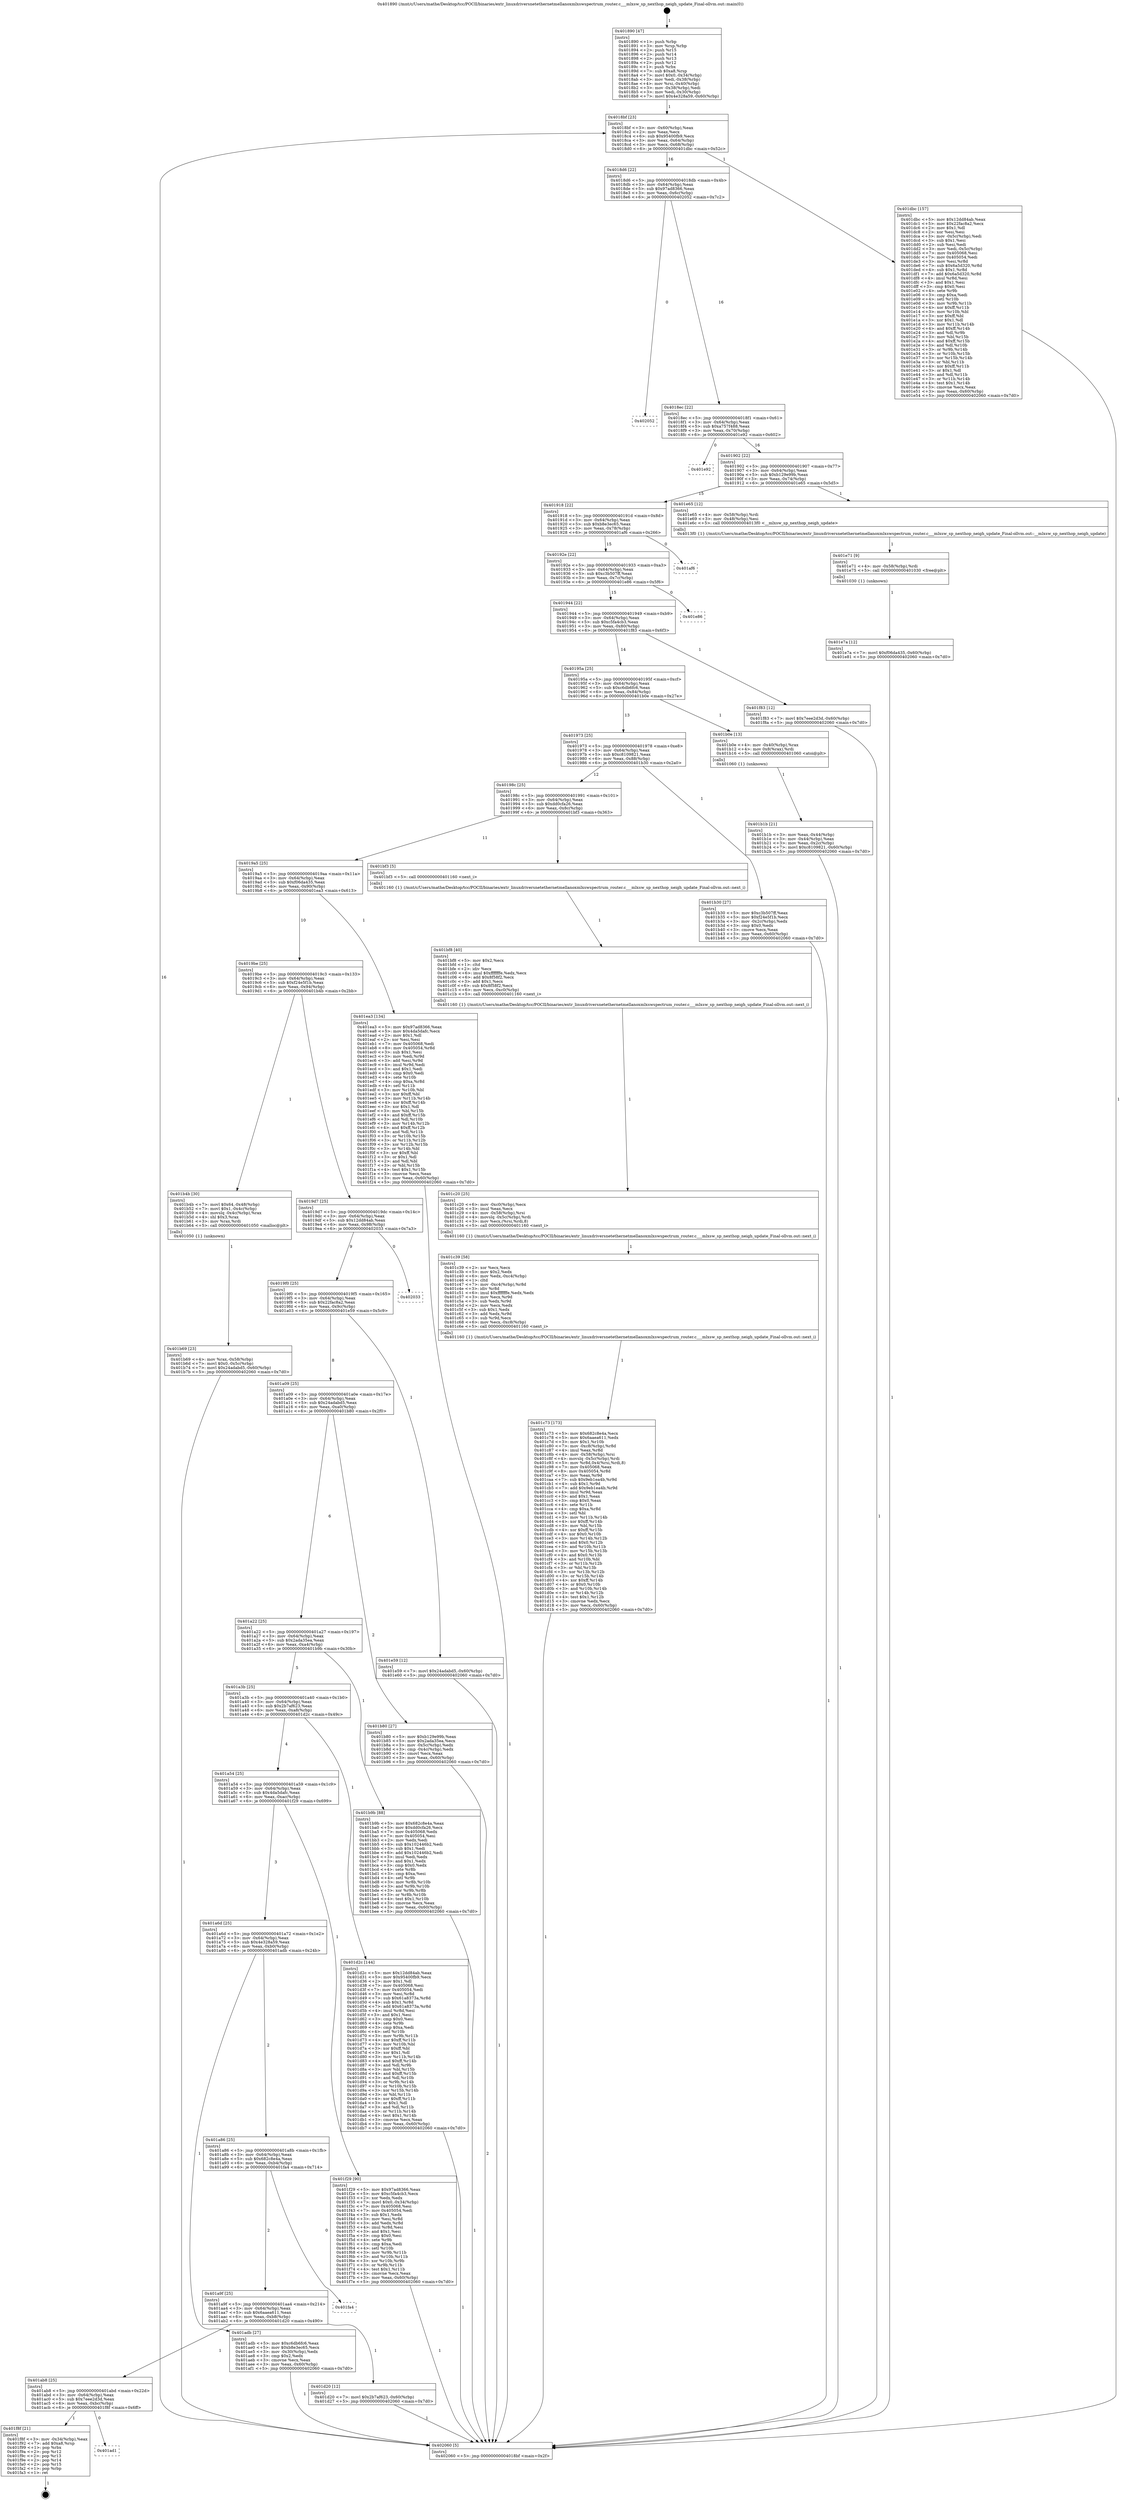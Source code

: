 digraph "0x401890" {
  label = "0x401890 (/mnt/c/Users/mathe/Desktop/tcc/POCII/binaries/extr_linuxdriversnetethernetmellanoxmlxswspectrum_router.c___mlxsw_sp_nexthop_neigh_update_Final-ollvm.out::main(0))"
  labelloc = "t"
  node[shape=record]

  Entry [label="",width=0.3,height=0.3,shape=circle,fillcolor=black,style=filled]
  "0x4018bf" [label="{
     0x4018bf [23]\l
     | [instrs]\l
     &nbsp;&nbsp;0x4018bf \<+3\>: mov -0x60(%rbp),%eax\l
     &nbsp;&nbsp;0x4018c2 \<+2\>: mov %eax,%ecx\l
     &nbsp;&nbsp;0x4018c4 \<+6\>: sub $0x95400fb9,%ecx\l
     &nbsp;&nbsp;0x4018ca \<+3\>: mov %eax,-0x64(%rbp)\l
     &nbsp;&nbsp;0x4018cd \<+3\>: mov %ecx,-0x68(%rbp)\l
     &nbsp;&nbsp;0x4018d0 \<+6\>: je 0000000000401dbc \<main+0x52c\>\l
  }"]
  "0x401dbc" [label="{
     0x401dbc [157]\l
     | [instrs]\l
     &nbsp;&nbsp;0x401dbc \<+5\>: mov $0x12dd84ab,%eax\l
     &nbsp;&nbsp;0x401dc1 \<+5\>: mov $0x22fac8a2,%ecx\l
     &nbsp;&nbsp;0x401dc6 \<+2\>: mov $0x1,%dl\l
     &nbsp;&nbsp;0x401dc8 \<+2\>: xor %esi,%esi\l
     &nbsp;&nbsp;0x401dca \<+3\>: mov -0x5c(%rbp),%edi\l
     &nbsp;&nbsp;0x401dcd \<+3\>: sub $0x1,%esi\l
     &nbsp;&nbsp;0x401dd0 \<+2\>: sub %esi,%edi\l
     &nbsp;&nbsp;0x401dd2 \<+3\>: mov %edi,-0x5c(%rbp)\l
     &nbsp;&nbsp;0x401dd5 \<+7\>: mov 0x405068,%esi\l
     &nbsp;&nbsp;0x401ddc \<+7\>: mov 0x405054,%edi\l
     &nbsp;&nbsp;0x401de3 \<+3\>: mov %esi,%r8d\l
     &nbsp;&nbsp;0x401de6 \<+7\>: sub $0x6a5d320,%r8d\l
     &nbsp;&nbsp;0x401ded \<+4\>: sub $0x1,%r8d\l
     &nbsp;&nbsp;0x401df1 \<+7\>: add $0x6a5d320,%r8d\l
     &nbsp;&nbsp;0x401df8 \<+4\>: imul %r8d,%esi\l
     &nbsp;&nbsp;0x401dfc \<+3\>: and $0x1,%esi\l
     &nbsp;&nbsp;0x401dff \<+3\>: cmp $0x0,%esi\l
     &nbsp;&nbsp;0x401e02 \<+4\>: sete %r9b\l
     &nbsp;&nbsp;0x401e06 \<+3\>: cmp $0xa,%edi\l
     &nbsp;&nbsp;0x401e09 \<+4\>: setl %r10b\l
     &nbsp;&nbsp;0x401e0d \<+3\>: mov %r9b,%r11b\l
     &nbsp;&nbsp;0x401e10 \<+4\>: xor $0xff,%r11b\l
     &nbsp;&nbsp;0x401e14 \<+3\>: mov %r10b,%bl\l
     &nbsp;&nbsp;0x401e17 \<+3\>: xor $0xff,%bl\l
     &nbsp;&nbsp;0x401e1a \<+3\>: xor $0x1,%dl\l
     &nbsp;&nbsp;0x401e1d \<+3\>: mov %r11b,%r14b\l
     &nbsp;&nbsp;0x401e20 \<+4\>: and $0xff,%r14b\l
     &nbsp;&nbsp;0x401e24 \<+3\>: and %dl,%r9b\l
     &nbsp;&nbsp;0x401e27 \<+3\>: mov %bl,%r15b\l
     &nbsp;&nbsp;0x401e2a \<+4\>: and $0xff,%r15b\l
     &nbsp;&nbsp;0x401e2e \<+3\>: and %dl,%r10b\l
     &nbsp;&nbsp;0x401e31 \<+3\>: or %r9b,%r14b\l
     &nbsp;&nbsp;0x401e34 \<+3\>: or %r10b,%r15b\l
     &nbsp;&nbsp;0x401e37 \<+3\>: xor %r15b,%r14b\l
     &nbsp;&nbsp;0x401e3a \<+3\>: or %bl,%r11b\l
     &nbsp;&nbsp;0x401e3d \<+4\>: xor $0xff,%r11b\l
     &nbsp;&nbsp;0x401e41 \<+3\>: or $0x1,%dl\l
     &nbsp;&nbsp;0x401e44 \<+3\>: and %dl,%r11b\l
     &nbsp;&nbsp;0x401e47 \<+3\>: or %r11b,%r14b\l
     &nbsp;&nbsp;0x401e4a \<+4\>: test $0x1,%r14b\l
     &nbsp;&nbsp;0x401e4e \<+3\>: cmovne %ecx,%eax\l
     &nbsp;&nbsp;0x401e51 \<+3\>: mov %eax,-0x60(%rbp)\l
     &nbsp;&nbsp;0x401e54 \<+5\>: jmp 0000000000402060 \<main+0x7d0\>\l
  }"]
  "0x4018d6" [label="{
     0x4018d6 [22]\l
     | [instrs]\l
     &nbsp;&nbsp;0x4018d6 \<+5\>: jmp 00000000004018db \<main+0x4b\>\l
     &nbsp;&nbsp;0x4018db \<+3\>: mov -0x64(%rbp),%eax\l
     &nbsp;&nbsp;0x4018de \<+5\>: sub $0x97ad8366,%eax\l
     &nbsp;&nbsp;0x4018e3 \<+3\>: mov %eax,-0x6c(%rbp)\l
     &nbsp;&nbsp;0x4018e6 \<+6\>: je 0000000000402052 \<main+0x7c2\>\l
  }"]
  Exit [label="",width=0.3,height=0.3,shape=circle,fillcolor=black,style=filled,peripheries=2]
  "0x402052" [label="{
     0x402052\l
  }", style=dashed]
  "0x4018ec" [label="{
     0x4018ec [22]\l
     | [instrs]\l
     &nbsp;&nbsp;0x4018ec \<+5\>: jmp 00000000004018f1 \<main+0x61\>\l
     &nbsp;&nbsp;0x4018f1 \<+3\>: mov -0x64(%rbp),%eax\l
     &nbsp;&nbsp;0x4018f4 \<+5\>: sub $0xa757f488,%eax\l
     &nbsp;&nbsp;0x4018f9 \<+3\>: mov %eax,-0x70(%rbp)\l
     &nbsp;&nbsp;0x4018fc \<+6\>: je 0000000000401e92 \<main+0x602\>\l
  }"]
  "0x401ad1" [label="{
     0x401ad1\l
  }", style=dashed]
  "0x401e92" [label="{
     0x401e92\l
  }", style=dashed]
  "0x401902" [label="{
     0x401902 [22]\l
     | [instrs]\l
     &nbsp;&nbsp;0x401902 \<+5\>: jmp 0000000000401907 \<main+0x77\>\l
     &nbsp;&nbsp;0x401907 \<+3\>: mov -0x64(%rbp),%eax\l
     &nbsp;&nbsp;0x40190a \<+5\>: sub $0xb129e99b,%eax\l
     &nbsp;&nbsp;0x40190f \<+3\>: mov %eax,-0x74(%rbp)\l
     &nbsp;&nbsp;0x401912 \<+6\>: je 0000000000401e65 \<main+0x5d5\>\l
  }"]
  "0x401f8f" [label="{
     0x401f8f [21]\l
     | [instrs]\l
     &nbsp;&nbsp;0x401f8f \<+3\>: mov -0x34(%rbp),%eax\l
     &nbsp;&nbsp;0x401f92 \<+7\>: add $0xa8,%rsp\l
     &nbsp;&nbsp;0x401f99 \<+1\>: pop %rbx\l
     &nbsp;&nbsp;0x401f9a \<+2\>: pop %r12\l
     &nbsp;&nbsp;0x401f9c \<+2\>: pop %r13\l
     &nbsp;&nbsp;0x401f9e \<+2\>: pop %r14\l
     &nbsp;&nbsp;0x401fa0 \<+2\>: pop %r15\l
     &nbsp;&nbsp;0x401fa2 \<+1\>: pop %rbp\l
     &nbsp;&nbsp;0x401fa3 \<+1\>: ret\l
  }"]
  "0x401e65" [label="{
     0x401e65 [12]\l
     | [instrs]\l
     &nbsp;&nbsp;0x401e65 \<+4\>: mov -0x58(%rbp),%rdi\l
     &nbsp;&nbsp;0x401e69 \<+3\>: mov -0x48(%rbp),%esi\l
     &nbsp;&nbsp;0x401e6c \<+5\>: call 00000000004013f0 \<__mlxsw_sp_nexthop_neigh_update\>\l
     | [calls]\l
     &nbsp;&nbsp;0x4013f0 \{1\} (/mnt/c/Users/mathe/Desktop/tcc/POCII/binaries/extr_linuxdriversnetethernetmellanoxmlxswspectrum_router.c___mlxsw_sp_nexthop_neigh_update_Final-ollvm.out::__mlxsw_sp_nexthop_neigh_update)\l
  }"]
  "0x401918" [label="{
     0x401918 [22]\l
     | [instrs]\l
     &nbsp;&nbsp;0x401918 \<+5\>: jmp 000000000040191d \<main+0x8d\>\l
     &nbsp;&nbsp;0x40191d \<+3\>: mov -0x64(%rbp),%eax\l
     &nbsp;&nbsp;0x401920 \<+5\>: sub $0xb8e3ec65,%eax\l
     &nbsp;&nbsp;0x401925 \<+3\>: mov %eax,-0x78(%rbp)\l
     &nbsp;&nbsp;0x401928 \<+6\>: je 0000000000401af6 \<main+0x266\>\l
  }"]
  "0x401e7a" [label="{
     0x401e7a [12]\l
     | [instrs]\l
     &nbsp;&nbsp;0x401e7a \<+7\>: movl $0xf06da435,-0x60(%rbp)\l
     &nbsp;&nbsp;0x401e81 \<+5\>: jmp 0000000000402060 \<main+0x7d0\>\l
  }"]
  "0x401af6" [label="{
     0x401af6\l
  }", style=dashed]
  "0x40192e" [label="{
     0x40192e [22]\l
     | [instrs]\l
     &nbsp;&nbsp;0x40192e \<+5\>: jmp 0000000000401933 \<main+0xa3\>\l
     &nbsp;&nbsp;0x401933 \<+3\>: mov -0x64(%rbp),%eax\l
     &nbsp;&nbsp;0x401936 \<+5\>: sub $0xc3b507ff,%eax\l
     &nbsp;&nbsp;0x40193b \<+3\>: mov %eax,-0x7c(%rbp)\l
     &nbsp;&nbsp;0x40193e \<+6\>: je 0000000000401e86 \<main+0x5f6\>\l
  }"]
  "0x401e71" [label="{
     0x401e71 [9]\l
     | [instrs]\l
     &nbsp;&nbsp;0x401e71 \<+4\>: mov -0x58(%rbp),%rdi\l
     &nbsp;&nbsp;0x401e75 \<+5\>: call 0000000000401030 \<free@plt\>\l
     | [calls]\l
     &nbsp;&nbsp;0x401030 \{1\} (unknown)\l
  }"]
  "0x401e86" [label="{
     0x401e86\l
  }", style=dashed]
  "0x401944" [label="{
     0x401944 [22]\l
     | [instrs]\l
     &nbsp;&nbsp;0x401944 \<+5\>: jmp 0000000000401949 \<main+0xb9\>\l
     &nbsp;&nbsp;0x401949 \<+3\>: mov -0x64(%rbp),%eax\l
     &nbsp;&nbsp;0x40194c \<+5\>: sub $0xc5fa4cb3,%eax\l
     &nbsp;&nbsp;0x401951 \<+3\>: mov %eax,-0x80(%rbp)\l
     &nbsp;&nbsp;0x401954 \<+6\>: je 0000000000401f83 \<main+0x6f3\>\l
  }"]
  "0x401ab8" [label="{
     0x401ab8 [25]\l
     | [instrs]\l
     &nbsp;&nbsp;0x401ab8 \<+5\>: jmp 0000000000401abd \<main+0x22d\>\l
     &nbsp;&nbsp;0x401abd \<+3\>: mov -0x64(%rbp),%eax\l
     &nbsp;&nbsp;0x401ac0 \<+5\>: sub $0x7eee2d3d,%eax\l
     &nbsp;&nbsp;0x401ac5 \<+6\>: mov %eax,-0xbc(%rbp)\l
     &nbsp;&nbsp;0x401acb \<+6\>: je 0000000000401f8f \<main+0x6ff\>\l
  }"]
  "0x401f83" [label="{
     0x401f83 [12]\l
     | [instrs]\l
     &nbsp;&nbsp;0x401f83 \<+7\>: movl $0x7eee2d3d,-0x60(%rbp)\l
     &nbsp;&nbsp;0x401f8a \<+5\>: jmp 0000000000402060 \<main+0x7d0\>\l
  }"]
  "0x40195a" [label="{
     0x40195a [25]\l
     | [instrs]\l
     &nbsp;&nbsp;0x40195a \<+5\>: jmp 000000000040195f \<main+0xcf\>\l
     &nbsp;&nbsp;0x40195f \<+3\>: mov -0x64(%rbp),%eax\l
     &nbsp;&nbsp;0x401962 \<+5\>: sub $0xc6db6fc6,%eax\l
     &nbsp;&nbsp;0x401967 \<+6\>: mov %eax,-0x84(%rbp)\l
     &nbsp;&nbsp;0x40196d \<+6\>: je 0000000000401b0e \<main+0x27e\>\l
  }"]
  "0x401d20" [label="{
     0x401d20 [12]\l
     | [instrs]\l
     &nbsp;&nbsp;0x401d20 \<+7\>: movl $0x2b7af623,-0x60(%rbp)\l
     &nbsp;&nbsp;0x401d27 \<+5\>: jmp 0000000000402060 \<main+0x7d0\>\l
  }"]
  "0x401b0e" [label="{
     0x401b0e [13]\l
     | [instrs]\l
     &nbsp;&nbsp;0x401b0e \<+4\>: mov -0x40(%rbp),%rax\l
     &nbsp;&nbsp;0x401b12 \<+4\>: mov 0x8(%rax),%rdi\l
     &nbsp;&nbsp;0x401b16 \<+5\>: call 0000000000401060 \<atoi@plt\>\l
     | [calls]\l
     &nbsp;&nbsp;0x401060 \{1\} (unknown)\l
  }"]
  "0x401973" [label="{
     0x401973 [25]\l
     | [instrs]\l
     &nbsp;&nbsp;0x401973 \<+5\>: jmp 0000000000401978 \<main+0xe8\>\l
     &nbsp;&nbsp;0x401978 \<+3\>: mov -0x64(%rbp),%eax\l
     &nbsp;&nbsp;0x40197b \<+5\>: sub $0xc8109821,%eax\l
     &nbsp;&nbsp;0x401980 \<+6\>: mov %eax,-0x88(%rbp)\l
     &nbsp;&nbsp;0x401986 \<+6\>: je 0000000000401b30 \<main+0x2a0\>\l
  }"]
  "0x401a9f" [label="{
     0x401a9f [25]\l
     | [instrs]\l
     &nbsp;&nbsp;0x401a9f \<+5\>: jmp 0000000000401aa4 \<main+0x214\>\l
     &nbsp;&nbsp;0x401aa4 \<+3\>: mov -0x64(%rbp),%eax\l
     &nbsp;&nbsp;0x401aa7 \<+5\>: sub $0x6aaea611,%eax\l
     &nbsp;&nbsp;0x401aac \<+6\>: mov %eax,-0xb8(%rbp)\l
     &nbsp;&nbsp;0x401ab2 \<+6\>: je 0000000000401d20 \<main+0x490\>\l
  }"]
  "0x401b30" [label="{
     0x401b30 [27]\l
     | [instrs]\l
     &nbsp;&nbsp;0x401b30 \<+5\>: mov $0xc3b507ff,%eax\l
     &nbsp;&nbsp;0x401b35 \<+5\>: mov $0xf24e5f1b,%ecx\l
     &nbsp;&nbsp;0x401b3a \<+3\>: mov -0x2c(%rbp),%edx\l
     &nbsp;&nbsp;0x401b3d \<+3\>: cmp $0x0,%edx\l
     &nbsp;&nbsp;0x401b40 \<+3\>: cmove %ecx,%eax\l
     &nbsp;&nbsp;0x401b43 \<+3\>: mov %eax,-0x60(%rbp)\l
     &nbsp;&nbsp;0x401b46 \<+5\>: jmp 0000000000402060 \<main+0x7d0\>\l
  }"]
  "0x40198c" [label="{
     0x40198c [25]\l
     | [instrs]\l
     &nbsp;&nbsp;0x40198c \<+5\>: jmp 0000000000401991 \<main+0x101\>\l
     &nbsp;&nbsp;0x401991 \<+3\>: mov -0x64(%rbp),%eax\l
     &nbsp;&nbsp;0x401994 \<+5\>: sub $0xdd0cfa26,%eax\l
     &nbsp;&nbsp;0x401999 \<+6\>: mov %eax,-0x8c(%rbp)\l
     &nbsp;&nbsp;0x40199f \<+6\>: je 0000000000401bf3 \<main+0x363\>\l
  }"]
  "0x401fa4" [label="{
     0x401fa4\l
  }", style=dashed]
  "0x401bf3" [label="{
     0x401bf3 [5]\l
     | [instrs]\l
     &nbsp;&nbsp;0x401bf3 \<+5\>: call 0000000000401160 \<next_i\>\l
     | [calls]\l
     &nbsp;&nbsp;0x401160 \{1\} (/mnt/c/Users/mathe/Desktop/tcc/POCII/binaries/extr_linuxdriversnetethernetmellanoxmlxswspectrum_router.c___mlxsw_sp_nexthop_neigh_update_Final-ollvm.out::next_i)\l
  }"]
  "0x4019a5" [label="{
     0x4019a5 [25]\l
     | [instrs]\l
     &nbsp;&nbsp;0x4019a5 \<+5\>: jmp 00000000004019aa \<main+0x11a\>\l
     &nbsp;&nbsp;0x4019aa \<+3\>: mov -0x64(%rbp),%eax\l
     &nbsp;&nbsp;0x4019ad \<+5\>: sub $0xf06da435,%eax\l
     &nbsp;&nbsp;0x4019b2 \<+6\>: mov %eax,-0x90(%rbp)\l
     &nbsp;&nbsp;0x4019b8 \<+6\>: je 0000000000401ea3 \<main+0x613\>\l
  }"]
  "0x401c73" [label="{
     0x401c73 [173]\l
     | [instrs]\l
     &nbsp;&nbsp;0x401c73 \<+5\>: mov $0x682c8e4a,%ecx\l
     &nbsp;&nbsp;0x401c78 \<+5\>: mov $0x6aaea611,%edx\l
     &nbsp;&nbsp;0x401c7d \<+3\>: mov $0x1,%r10b\l
     &nbsp;&nbsp;0x401c80 \<+7\>: mov -0xc8(%rbp),%r8d\l
     &nbsp;&nbsp;0x401c87 \<+4\>: imul %eax,%r8d\l
     &nbsp;&nbsp;0x401c8b \<+4\>: mov -0x58(%rbp),%rsi\l
     &nbsp;&nbsp;0x401c8f \<+4\>: movslq -0x5c(%rbp),%rdi\l
     &nbsp;&nbsp;0x401c93 \<+5\>: mov %r8d,0x4(%rsi,%rdi,8)\l
     &nbsp;&nbsp;0x401c98 \<+7\>: mov 0x405068,%eax\l
     &nbsp;&nbsp;0x401c9f \<+8\>: mov 0x405054,%r8d\l
     &nbsp;&nbsp;0x401ca7 \<+3\>: mov %eax,%r9d\l
     &nbsp;&nbsp;0x401caa \<+7\>: sub $0x9eb1ea4b,%r9d\l
     &nbsp;&nbsp;0x401cb1 \<+4\>: sub $0x1,%r9d\l
     &nbsp;&nbsp;0x401cb5 \<+7\>: add $0x9eb1ea4b,%r9d\l
     &nbsp;&nbsp;0x401cbc \<+4\>: imul %r9d,%eax\l
     &nbsp;&nbsp;0x401cc0 \<+3\>: and $0x1,%eax\l
     &nbsp;&nbsp;0x401cc3 \<+3\>: cmp $0x0,%eax\l
     &nbsp;&nbsp;0x401cc6 \<+4\>: sete %r11b\l
     &nbsp;&nbsp;0x401cca \<+4\>: cmp $0xa,%r8d\l
     &nbsp;&nbsp;0x401cce \<+3\>: setl %bl\l
     &nbsp;&nbsp;0x401cd1 \<+3\>: mov %r11b,%r14b\l
     &nbsp;&nbsp;0x401cd4 \<+4\>: xor $0xff,%r14b\l
     &nbsp;&nbsp;0x401cd8 \<+3\>: mov %bl,%r15b\l
     &nbsp;&nbsp;0x401cdb \<+4\>: xor $0xff,%r15b\l
     &nbsp;&nbsp;0x401cdf \<+4\>: xor $0x0,%r10b\l
     &nbsp;&nbsp;0x401ce3 \<+3\>: mov %r14b,%r12b\l
     &nbsp;&nbsp;0x401ce6 \<+4\>: and $0x0,%r12b\l
     &nbsp;&nbsp;0x401cea \<+3\>: and %r10b,%r11b\l
     &nbsp;&nbsp;0x401ced \<+3\>: mov %r15b,%r13b\l
     &nbsp;&nbsp;0x401cf0 \<+4\>: and $0x0,%r13b\l
     &nbsp;&nbsp;0x401cf4 \<+3\>: and %r10b,%bl\l
     &nbsp;&nbsp;0x401cf7 \<+3\>: or %r11b,%r12b\l
     &nbsp;&nbsp;0x401cfa \<+3\>: or %bl,%r13b\l
     &nbsp;&nbsp;0x401cfd \<+3\>: xor %r13b,%r12b\l
     &nbsp;&nbsp;0x401d00 \<+3\>: or %r15b,%r14b\l
     &nbsp;&nbsp;0x401d03 \<+4\>: xor $0xff,%r14b\l
     &nbsp;&nbsp;0x401d07 \<+4\>: or $0x0,%r10b\l
     &nbsp;&nbsp;0x401d0b \<+3\>: and %r10b,%r14b\l
     &nbsp;&nbsp;0x401d0e \<+3\>: or %r14b,%r12b\l
     &nbsp;&nbsp;0x401d11 \<+4\>: test $0x1,%r12b\l
     &nbsp;&nbsp;0x401d15 \<+3\>: cmovne %edx,%ecx\l
     &nbsp;&nbsp;0x401d18 \<+3\>: mov %ecx,-0x60(%rbp)\l
     &nbsp;&nbsp;0x401d1b \<+5\>: jmp 0000000000402060 \<main+0x7d0\>\l
  }"]
  "0x401ea3" [label="{
     0x401ea3 [134]\l
     | [instrs]\l
     &nbsp;&nbsp;0x401ea3 \<+5\>: mov $0x97ad8366,%eax\l
     &nbsp;&nbsp;0x401ea8 \<+5\>: mov $0x4da5dafc,%ecx\l
     &nbsp;&nbsp;0x401ead \<+2\>: mov $0x1,%dl\l
     &nbsp;&nbsp;0x401eaf \<+2\>: xor %esi,%esi\l
     &nbsp;&nbsp;0x401eb1 \<+7\>: mov 0x405068,%edi\l
     &nbsp;&nbsp;0x401eb8 \<+8\>: mov 0x405054,%r8d\l
     &nbsp;&nbsp;0x401ec0 \<+3\>: sub $0x1,%esi\l
     &nbsp;&nbsp;0x401ec3 \<+3\>: mov %edi,%r9d\l
     &nbsp;&nbsp;0x401ec6 \<+3\>: add %esi,%r9d\l
     &nbsp;&nbsp;0x401ec9 \<+4\>: imul %r9d,%edi\l
     &nbsp;&nbsp;0x401ecd \<+3\>: and $0x1,%edi\l
     &nbsp;&nbsp;0x401ed0 \<+3\>: cmp $0x0,%edi\l
     &nbsp;&nbsp;0x401ed3 \<+4\>: sete %r10b\l
     &nbsp;&nbsp;0x401ed7 \<+4\>: cmp $0xa,%r8d\l
     &nbsp;&nbsp;0x401edb \<+4\>: setl %r11b\l
     &nbsp;&nbsp;0x401edf \<+3\>: mov %r10b,%bl\l
     &nbsp;&nbsp;0x401ee2 \<+3\>: xor $0xff,%bl\l
     &nbsp;&nbsp;0x401ee5 \<+3\>: mov %r11b,%r14b\l
     &nbsp;&nbsp;0x401ee8 \<+4\>: xor $0xff,%r14b\l
     &nbsp;&nbsp;0x401eec \<+3\>: xor $0x1,%dl\l
     &nbsp;&nbsp;0x401eef \<+3\>: mov %bl,%r15b\l
     &nbsp;&nbsp;0x401ef2 \<+4\>: and $0xff,%r15b\l
     &nbsp;&nbsp;0x401ef6 \<+3\>: and %dl,%r10b\l
     &nbsp;&nbsp;0x401ef9 \<+3\>: mov %r14b,%r12b\l
     &nbsp;&nbsp;0x401efc \<+4\>: and $0xff,%r12b\l
     &nbsp;&nbsp;0x401f00 \<+3\>: and %dl,%r11b\l
     &nbsp;&nbsp;0x401f03 \<+3\>: or %r10b,%r15b\l
     &nbsp;&nbsp;0x401f06 \<+3\>: or %r11b,%r12b\l
     &nbsp;&nbsp;0x401f09 \<+3\>: xor %r12b,%r15b\l
     &nbsp;&nbsp;0x401f0c \<+3\>: or %r14b,%bl\l
     &nbsp;&nbsp;0x401f0f \<+3\>: xor $0xff,%bl\l
     &nbsp;&nbsp;0x401f12 \<+3\>: or $0x1,%dl\l
     &nbsp;&nbsp;0x401f15 \<+2\>: and %dl,%bl\l
     &nbsp;&nbsp;0x401f17 \<+3\>: or %bl,%r15b\l
     &nbsp;&nbsp;0x401f1a \<+4\>: test $0x1,%r15b\l
     &nbsp;&nbsp;0x401f1e \<+3\>: cmovne %ecx,%eax\l
     &nbsp;&nbsp;0x401f21 \<+3\>: mov %eax,-0x60(%rbp)\l
     &nbsp;&nbsp;0x401f24 \<+5\>: jmp 0000000000402060 \<main+0x7d0\>\l
  }"]
  "0x4019be" [label="{
     0x4019be [25]\l
     | [instrs]\l
     &nbsp;&nbsp;0x4019be \<+5\>: jmp 00000000004019c3 \<main+0x133\>\l
     &nbsp;&nbsp;0x4019c3 \<+3\>: mov -0x64(%rbp),%eax\l
     &nbsp;&nbsp;0x4019c6 \<+5\>: sub $0xf24e5f1b,%eax\l
     &nbsp;&nbsp;0x4019cb \<+6\>: mov %eax,-0x94(%rbp)\l
     &nbsp;&nbsp;0x4019d1 \<+6\>: je 0000000000401b4b \<main+0x2bb\>\l
  }"]
  "0x401c39" [label="{
     0x401c39 [58]\l
     | [instrs]\l
     &nbsp;&nbsp;0x401c39 \<+2\>: xor %ecx,%ecx\l
     &nbsp;&nbsp;0x401c3b \<+5\>: mov $0x2,%edx\l
     &nbsp;&nbsp;0x401c40 \<+6\>: mov %edx,-0xc4(%rbp)\l
     &nbsp;&nbsp;0x401c46 \<+1\>: cltd\l
     &nbsp;&nbsp;0x401c47 \<+7\>: mov -0xc4(%rbp),%r8d\l
     &nbsp;&nbsp;0x401c4e \<+3\>: idiv %r8d\l
     &nbsp;&nbsp;0x401c51 \<+6\>: imul $0xfffffffe,%edx,%edx\l
     &nbsp;&nbsp;0x401c57 \<+3\>: mov %ecx,%r9d\l
     &nbsp;&nbsp;0x401c5a \<+3\>: sub %edx,%r9d\l
     &nbsp;&nbsp;0x401c5d \<+2\>: mov %ecx,%edx\l
     &nbsp;&nbsp;0x401c5f \<+3\>: sub $0x1,%edx\l
     &nbsp;&nbsp;0x401c62 \<+3\>: add %edx,%r9d\l
     &nbsp;&nbsp;0x401c65 \<+3\>: sub %r9d,%ecx\l
     &nbsp;&nbsp;0x401c68 \<+6\>: mov %ecx,-0xc8(%rbp)\l
     &nbsp;&nbsp;0x401c6e \<+5\>: call 0000000000401160 \<next_i\>\l
     | [calls]\l
     &nbsp;&nbsp;0x401160 \{1\} (/mnt/c/Users/mathe/Desktop/tcc/POCII/binaries/extr_linuxdriversnetethernetmellanoxmlxswspectrum_router.c___mlxsw_sp_nexthop_neigh_update_Final-ollvm.out::next_i)\l
  }"]
  "0x401b4b" [label="{
     0x401b4b [30]\l
     | [instrs]\l
     &nbsp;&nbsp;0x401b4b \<+7\>: movl $0x64,-0x48(%rbp)\l
     &nbsp;&nbsp;0x401b52 \<+7\>: movl $0x1,-0x4c(%rbp)\l
     &nbsp;&nbsp;0x401b59 \<+4\>: movslq -0x4c(%rbp),%rax\l
     &nbsp;&nbsp;0x401b5d \<+4\>: shl $0x3,%rax\l
     &nbsp;&nbsp;0x401b61 \<+3\>: mov %rax,%rdi\l
     &nbsp;&nbsp;0x401b64 \<+5\>: call 0000000000401050 \<malloc@plt\>\l
     | [calls]\l
     &nbsp;&nbsp;0x401050 \{1\} (unknown)\l
  }"]
  "0x4019d7" [label="{
     0x4019d7 [25]\l
     | [instrs]\l
     &nbsp;&nbsp;0x4019d7 \<+5\>: jmp 00000000004019dc \<main+0x14c\>\l
     &nbsp;&nbsp;0x4019dc \<+3\>: mov -0x64(%rbp),%eax\l
     &nbsp;&nbsp;0x4019df \<+5\>: sub $0x12dd84ab,%eax\l
     &nbsp;&nbsp;0x4019e4 \<+6\>: mov %eax,-0x98(%rbp)\l
     &nbsp;&nbsp;0x4019ea \<+6\>: je 0000000000402033 \<main+0x7a3\>\l
  }"]
  "0x401c20" [label="{
     0x401c20 [25]\l
     | [instrs]\l
     &nbsp;&nbsp;0x401c20 \<+6\>: mov -0xc0(%rbp),%ecx\l
     &nbsp;&nbsp;0x401c26 \<+3\>: imul %eax,%ecx\l
     &nbsp;&nbsp;0x401c29 \<+4\>: mov -0x58(%rbp),%rsi\l
     &nbsp;&nbsp;0x401c2d \<+4\>: movslq -0x5c(%rbp),%rdi\l
     &nbsp;&nbsp;0x401c31 \<+3\>: mov %ecx,(%rsi,%rdi,8)\l
     &nbsp;&nbsp;0x401c34 \<+5\>: call 0000000000401160 \<next_i\>\l
     | [calls]\l
     &nbsp;&nbsp;0x401160 \{1\} (/mnt/c/Users/mathe/Desktop/tcc/POCII/binaries/extr_linuxdriversnetethernetmellanoxmlxswspectrum_router.c___mlxsw_sp_nexthop_neigh_update_Final-ollvm.out::next_i)\l
  }"]
  "0x402033" [label="{
     0x402033\l
  }", style=dashed]
  "0x4019f0" [label="{
     0x4019f0 [25]\l
     | [instrs]\l
     &nbsp;&nbsp;0x4019f0 \<+5\>: jmp 00000000004019f5 \<main+0x165\>\l
     &nbsp;&nbsp;0x4019f5 \<+3\>: mov -0x64(%rbp),%eax\l
     &nbsp;&nbsp;0x4019f8 \<+5\>: sub $0x22fac8a2,%eax\l
     &nbsp;&nbsp;0x4019fd \<+6\>: mov %eax,-0x9c(%rbp)\l
     &nbsp;&nbsp;0x401a03 \<+6\>: je 0000000000401e59 \<main+0x5c9\>\l
  }"]
  "0x401bf8" [label="{
     0x401bf8 [40]\l
     | [instrs]\l
     &nbsp;&nbsp;0x401bf8 \<+5\>: mov $0x2,%ecx\l
     &nbsp;&nbsp;0x401bfd \<+1\>: cltd\l
     &nbsp;&nbsp;0x401bfe \<+2\>: idiv %ecx\l
     &nbsp;&nbsp;0x401c00 \<+6\>: imul $0xfffffffe,%edx,%ecx\l
     &nbsp;&nbsp;0x401c06 \<+6\>: add $0x8f58f2,%ecx\l
     &nbsp;&nbsp;0x401c0c \<+3\>: add $0x1,%ecx\l
     &nbsp;&nbsp;0x401c0f \<+6\>: sub $0x8f58f2,%ecx\l
     &nbsp;&nbsp;0x401c15 \<+6\>: mov %ecx,-0xc0(%rbp)\l
     &nbsp;&nbsp;0x401c1b \<+5\>: call 0000000000401160 \<next_i\>\l
     | [calls]\l
     &nbsp;&nbsp;0x401160 \{1\} (/mnt/c/Users/mathe/Desktop/tcc/POCII/binaries/extr_linuxdriversnetethernetmellanoxmlxswspectrum_router.c___mlxsw_sp_nexthop_neigh_update_Final-ollvm.out::next_i)\l
  }"]
  "0x401e59" [label="{
     0x401e59 [12]\l
     | [instrs]\l
     &nbsp;&nbsp;0x401e59 \<+7\>: movl $0x24adabd5,-0x60(%rbp)\l
     &nbsp;&nbsp;0x401e60 \<+5\>: jmp 0000000000402060 \<main+0x7d0\>\l
  }"]
  "0x401a09" [label="{
     0x401a09 [25]\l
     | [instrs]\l
     &nbsp;&nbsp;0x401a09 \<+5\>: jmp 0000000000401a0e \<main+0x17e\>\l
     &nbsp;&nbsp;0x401a0e \<+3\>: mov -0x64(%rbp),%eax\l
     &nbsp;&nbsp;0x401a11 \<+5\>: sub $0x24adabd5,%eax\l
     &nbsp;&nbsp;0x401a16 \<+6\>: mov %eax,-0xa0(%rbp)\l
     &nbsp;&nbsp;0x401a1c \<+6\>: je 0000000000401b80 \<main+0x2f0\>\l
  }"]
  "0x401b69" [label="{
     0x401b69 [23]\l
     | [instrs]\l
     &nbsp;&nbsp;0x401b69 \<+4\>: mov %rax,-0x58(%rbp)\l
     &nbsp;&nbsp;0x401b6d \<+7\>: movl $0x0,-0x5c(%rbp)\l
     &nbsp;&nbsp;0x401b74 \<+7\>: movl $0x24adabd5,-0x60(%rbp)\l
     &nbsp;&nbsp;0x401b7b \<+5\>: jmp 0000000000402060 \<main+0x7d0\>\l
  }"]
  "0x401b80" [label="{
     0x401b80 [27]\l
     | [instrs]\l
     &nbsp;&nbsp;0x401b80 \<+5\>: mov $0xb129e99b,%eax\l
     &nbsp;&nbsp;0x401b85 \<+5\>: mov $0x2ada35ea,%ecx\l
     &nbsp;&nbsp;0x401b8a \<+3\>: mov -0x5c(%rbp),%edx\l
     &nbsp;&nbsp;0x401b8d \<+3\>: cmp -0x4c(%rbp),%edx\l
     &nbsp;&nbsp;0x401b90 \<+3\>: cmovl %ecx,%eax\l
     &nbsp;&nbsp;0x401b93 \<+3\>: mov %eax,-0x60(%rbp)\l
     &nbsp;&nbsp;0x401b96 \<+5\>: jmp 0000000000402060 \<main+0x7d0\>\l
  }"]
  "0x401a22" [label="{
     0x401a22 [25]\l
     | [instrs]\l
     &nbsp;&nbsp;0x401a22 \<+5\>: jmp 0000000000401a27 \<main+0x197\>\l
     &nbsp;&nbsp;0x401a27 \<+3\>: mov -0x64(%rbp),%eax\l
     &nbsp;&nbsp;0x401a2a \<+5\>: sub $0x2ada35ea,%eax\l
     &nbsp;&nbsp;0x401a2f \<+6\>: mov %eax,-0xa4(%rbp)\l
     &nbsp;&nbsp;0x401a35 \<+6\>: je 0000000000401b9b \<main+0x30b\>\l
  }"]
  "0x401b1b" [label="{
     0x401b1b [21]\l
     | [instrs]\l
     &nbsp;&nbsp;0x401b1b \<+3\>: mov %eax,-0x44(%rbp)\l
     &nbsp;&nbsp;0x401b1e \<+3\>: mov -0x44(%rbp),%eax\l
     &nbsp;&nbsp;0x401b21 \<+3\>: mov %eax,-0x2c(%rbp)\l
     &nbsp;&nbsp;0x401b24 \<+7\>: movl $0xc8109821,-0x60(%rbp)\l
     &nbsp;&nbsp;0x401b2b \<+5\>: jmp 0000000000402060 \<main+0x7d0\>\l
  }"]
  "0x401b9b" [label="{
     0x401b9b [88]\l
     | [instrs]\l
     &nbsp;&nbsp;0x401b9b \<+5\>: mov $0x682c8e4a,%eax\l
     &nbsp;&nbsp;0x401ba0 \<+5\>: mov $0xdd0cfa26,%ecx\l
     &nbsp;&nbsp;0x401ba5 \<+7\>: mov 0x405068,%edx\l
     &nbsp;&nbsp;0x401bac \<+7\>: mov 0x405054,%esi\l
     &nbsp;&nbsp;0x401bb3 \<+2\>: mov %edx,%edi\l
     &nbsp;&nbsp;0x401bb5 \<+6\>: sub $0x102446b2,%edi\l
     &nbsp;&nbsp;0x401bbb \<+3\>: sub $0x1,%edi\l
     &nbsp;&nbsp;0x401bbe \<+6\>: add $0x102446b2,%edi\l
     &nbsp;&nbsp;0x401bc4 \<+3\>: imul %edi,%edx\l
     &nbsp;&nbsp;0x401bc7 \<+3\>: and $0x1,%edx\l
     &nbsp;&nbsp;0x401bca \<+3\>: cmp $0x0,%edx\l
     &nbsp;&nbsp;0x401bcd \<+4\>: sete %r8b\l
     &nbsp;&nbsp;0x401bd1 \<+3\>: cmp $0xa,%esi\l
     &nbsp;&nbsp;0x401bd4 \<+4\>: setl %r9b\l
     &nbsp;&nbsp;0x401bd8 \<+3\>: mov %r8b,%r10b\l
     &nbsp;&nbsp;0x401bdb \<+3\>: and %r9b,%r10b\l
     &nbsp;&nbsp;0x401bde \<+3\>: xor %r9b,%r8b\l
     &nbsp;&nbsp;0x401be1 \<+3\>: or %r8b,%r10b\l
     &nbsp;&nbsp;0x401be4 \<+4\>: test $0x1,%r10b\l
     &nbsp;&nbsp;0x401be8 \<+3\>: cmovne %ecx,%eax\l
     &nbsp;&nbsp;0x401beb \<+3\>: mov %eax,-0x60(%rbp)\l
     &nbsp;&nbsp;0x401bee \<+5\>: jmp 0000000000402060 \<main+0x7d0\>\l
  }"]
  "0x401a3b" [label="{
     0x401a3b [25]\l
     | [instrs]\l
     &nbsp;&nbsp;0x401a3b \<+5\>: jmp 0000000000401a40 \<main+0x1b0\>\l
     &nbsp;&nbsp;0x401a40 \<+3\>: mov -0x64(%rbp),%eax\l
     &nbsp;&nbsp;0x401a43 \<+5\>: sub $0x2b7af623,%eax\l
     &nbsp;&nbsp;0x401a48 \<+6\>: mov %eax,-0xa8(%rbp)\l
     &nbsp;&nbsp;0x401a4e \<+6\>: je 0000000000401d2c \<main+0x49c\>\l
  }"]
  "0x401890" [label="{
     0x401890 [47]\l
     | [instrs]\l
     &nbsp;&nbsp;0x401890 \<+1\>: push %rbp\l
     &nbsp;&nbsp;0x401891 \<+3\>: mov %rsp,%rbp\l
     &nbsp;&nbsp;0x401894 \<+2\>: push %r15\l
     &nbsp;&nbsp;0x401896 \<+2\>: push %r14\l
     &nbsp;&nbsp;0x401898 \<+2\>: push %r13\l
     &nbsp;&nbsp;0x40189a \<+2\>: push %r12\l
     &nbsp;&nbsp;0x40189c \<+1\>: push %rbx\l
     &nbsp;&nbsp;0x40189d \<+7\>: sub $0xa8,%rsp\l
     &nbsp;&nbsp;0x4018a4 \<+7\>: movl $0x0,-0x34(%rbp)\l
     &nbsp;&nbsp;0x4018ab \<+3\>: mov %edi,-0x38(%rbp)\l
     &nbsp;&nbsp;0x4018ae \<+4\>: mov %rsi,-0x40(%rbp)\l
     &nbsp;&nbsp;0x4018b2 \<+3\>: mov -0x38(%rbp),%edi\l
     &nbsp;&nbsp;0x4018b5 \<+3\>: mov %edi,-0x30(%rbp)\l
     &nbsp;&nbsp;0x4018b8 \<+7\>: movl $0x4e328a59,-0x60(%rbp)\l
  }"]
  "0x401d2c" [label="{
     0x401d2c [144]\l
     | [instrs]\l
     &nbsp;&nbsp;0x401d2c \<+5\>: mov $0x12dd84ab,%eax\l
     &nbsp;&nbsp;0x401d31 \<+5\>: mov $0x95400fb9,%ecx\l
     &nbsp;&nbsp;0x401d36 \<+2\>: mov $0x1,%dl\l
     &nbsp;&nbsp;0x401d38 \<+7\>: mov 0x405068,%esi\l
     &nbsp;&nbsp;0x401d3f \<+7\>: mov 0x405054,%edi\l
     &nbsp;&nbsp;0x401d46 \<+3\>: mov %esi,%r8d\l
     &nbsp;&nbsp;0x401d49 \<+7\>: sub $0x61a8373a,%r8d\l
     &nbsp;&nbsp;0x401d50 \<+4\>: sub $0x1,%r8d\l
     &nbsp;&nbsp;0x401d54 \<+7\>: add $0x61a8373a,%r8d\l
     &nbsp;&nbsp;0x401d5b \<+4\>: imul %r8d,%esi\l
     &nbsp;&nbsp;0x401d5f \<+3\>: and $0x1,%esi\l
     &nbsp;&nbsp;0x401d62 \<+3\>: cmp $0x0,%esi\l
     &nbsp;&nbsp;0x401d65 \<+4\>: sete %r9b\l
     &nbsp;&nbsp;0x401d69 \<+3\>: cmp $0xa,%edi\l
     &nbsp;&nbsp;0x401d6c \<+4\>: setl %r10b\l
     &nbsp;&nbsp;0x401d70 \<+3\>: mov %r9b,%r11b\l
     &nbsp;&nbsp;0x401d73 \<+4\>: xor $0xff,%r11b\l
     &nbsp;&nbsp;0x401d77 \<+3\>: mov %r10b,%bl\l
     &nbsp;&nbsp;0x401d7a \<+3\>: xor $0xff,%bl\l
     &nbsp;&nbsp;0x401d7d \<+3\>: xor $0x1,%dl\l
     &nbsp;&nbsp;0x401d80 \<+3\>: mov %r11b,%r14b\l
     &nbsp;&nbsp;0x401d83 \<+4\>: and $0xff,%r14b\l
     &nbsp;&nbsp;0x401d87 \<+3\>: and %dl,%r9b\l
     &nbsp;&nbsp;0x401d8a \<+3\>: mov %bl,%r15b\l
     &nbsp;&nbsp;0x401d8d \<+4\>: and $0xff,%r15b\l
     &nbsp;&nbsp;0x401d91 \<+3\>: and %dl,%r10b\l
     &nbsp;&nbsp;0x401d94 \<+3\>: or %r9b,%r14b\l
     &nbsp;&nbsp;0x401d97 \<+3\>: or %r10b,%r15b\l
     &nbsp;&nbsp;0x401d9a \<+3\>: xor %r15b,%r14b\l
     &nbsp;&nbsp;0x401d9d \<+3\>: or %bl,%r11b\l
     &nbsp;&nbsp;0x401da0 \<+4\>: xor $0xff,%r11b\l
     &nbsp;&nbsp;0x401da4 \<+3\>: or $0x1,%dl\l
     &nbsp;&nbsp;0x401da7 \<+3\>: and %dl,%r11b\l
     &nbsp;&nbsp;0x401daa \<+3\>: or %r11b,%r14b\l
     &nbsp;&nbsp;0x401dad \<+4\>: test $0x1,%r14b\l
     &nbsp;&nbsp;0x401db1 \<+3\>: cmovne %ecx,%eax\l
     &nbsp;&nbsp;0x401db4 \<+3\>: mov %eax,-0x60(%rbp)\l
     &nbsp;&nbsp;0x401db7 \<+5\>: jmp 0000000000402060 \<main+0x7d0\>\l
  }"]
  "0x401a54" [label="{
     0x401a54 [25]\l
     | [instrs]\l
     &nbsp;&nbsp;0x401a54 \<+5\>: jmp 0000000000401a59 \<main+0x1c9\>\l
     &nbsp;&nbsp;0x401a59 \<+3\>: mov -0x64(%rbp),%eax\l
     &nbsp;&nbsp;0x401a5c \<+5\>: sub $0x4da5dafc,%eax\l
     &nbsp;&nbsp;0x401a61 \<+6\>: mov %eax,-0xac(%rbp)\l
     &nbsp;&nbsp;0x401a67 \<+6\>: je 0000000000401f29 \<main+0x699\>\l
  }"]
  "0x402060" [label="{
     0x402060 [5]\l
     | [instrs]\l
     &nbsp;&nbsp;0x402060 \<+5\>: jmp 00000000004018bf \<main+0x2f\>\l
  }"]
  "0x401f29" [label="{
     0x401f29 [90]\l
     | [instrs]\l
     &nbsp;&nbsp;0x401f29 \<+5\>: mov $0x97ad8366,%eax\l
     &nbsp;&nbsp;0x401f2e \<+5\>: mov $0xc5fa4cb3,%ecx\l
     &nbsp;&nbsp;0x401f33 \<+2\>: xor %edx,%edx\l
     &nbsp;&nbsp;0x401f35 \<+7\>: movl $0x0,-0x34(%rbp)\l
     &nbsp;&nbsp;0x401f3c \<+7\>: mov 0x405068,%esi\l
     &nbsp;&nbsp;0x401f43 \<+7\>: mov 0x405054,%edi\l
     &nbsp;&nbsp;0x401f4a \<+3\>: sub $0x1,%edx\l
     &nbsp;&nbsp;0x401f4d \<+3\>: mov %esi,%r8d\l
     &nbsp;&nbsp;0x401f50 \<+3\>: add %edx,%r8d\l
     &nbsp;&nbsp;0x401f53 \<+4\>: imul %r8d,%esi\l
     &nbsp;&nbsp;0x401f57 \<+3\>: and $0x1,%esi\l
     &nbsp;&nbsp;0x401f5a \<+3\>: cmp $0x0,%esi\l
     &nbsp;&nbsp;0x401f5d \<+4\>: sete %r9b\l
     &nbsp;&nbsp;0x401f61 \<+3\>: cmp $0xa,%edi\l
     &nbsp;&nbsp;0x401f64 \<+4\>: setl %r10b\l
     &nbsp;&nbsp;0x401f68 \<+3\>: mov %r9b,%r11b\l
     &nbsp;&nbsp;0x401f6b \<+3\>: and %r10b,%r11b\l
     &nbsp;&nbsp;0x401f6e \<+3\>: xor %r10b,%r9b\l
     &nbsp;&nbsp;0x401f71 \<+3\>: or %r9b,%r11b\l
     &nbsp;&nbsp;0x401f74 \<+4\>: test $0x1,%r11b\l
     &nbsp;&nbsp;0x401f78 \<+3\>: cmovne %ecx,%eax\l
     &nbsp;&nbsp;0x401f7b \<+3\>: mov %eax,-0x60(%rbp)\l
     &nbsp;&nbsp;0x401f7e \<+5\>: jmp 0000000000402060 \<main+0x7d0\>\l
  }"]
  "0x401a6d" [label="{
     0x401a6d [25]\l
     | [instrs]\l
     &nbsp;&nbsp;0x401a6d \<+5\>: jmp 0000000000401a72 \<main+0x1e2\>\l
     &nbsp;&nbsp;0x401a72 \<+3\>: mov -0x64(%rbp),%eax\l
     &nbsp;&nbsp;0x401a75 \<+5\>: sub $0x4e328a59,%eax\l
     &nbsp;&nbsp;0x401a7a \<+6\>: mov %eax,-0xb0(%rbp)\l
     &nbsp;&nbsp;0x401a80 \<+6\>: je 0000000000401adb \<main+0x24b\>\l
  }"]
  "0x401a86" [label="{
     0x401a86 [25]\l
     | [instrs]\l
     &nbsp;&nbsp;0x401a86 \<+5\>: jmp 0000000000401a8b \<main+0x1fb\>\l
     &nbsp;&nbsp;0x401a8b \<+3\>: mov -0x64(%rbp),%eax\l
     &nbsp;&nbsp;0x401a8e \<+5\>: sub $0x682c8e4a,%eax\l
     &nbsp;&nbsp;0x401a93 \<+6\>: mov %eax,-0xb4(%rbp)\l
     &nbsp;&nbsp;0x401a99 \<+6\>: je 0000000000401fa4 \<main+0x714\>\l
  }"]
  "0x401adb" [label="{
     0x401adb [27]\l
     | [instrs]\l
     &nbsp;&nbsp;0x401adb \<+5\>: mov $0xc6db6fc6,%eax\l
     &nbsp;&nbsp;0x401ae0 \<+5\>: mov $0xb8e3ec65,%ecx\l
     &nbsp;&nbsp;0x401ae5 \<+3\>: mov -0x30(%rbp),%edx\l
     &nbsp;&nbsp;0x401ae8 \<+3\>: cmp $0x2,%edx\l
     &nbsp;&nbsp;0x401aeb \<+3\>: cmovne %ecx,%eax\l
     &nbsp;&nbsp;0x401aee \<+3\>: mov %eax,-0x60(%rbp)\l
     &nbsp;&nbsp;0x401af1 \<+5\>: jmp 0000000000402060 \<main+0x7d0\>\l
  }"]
  Entry -> "0x401890" [label=" 1"]
  "0x4018bf" -> "0x401dbc" [label=" 1"]
  "0x4018bf" -> "0x4018d6" [label=" 16"]
  "0x401f8f" -> Exit [label=" 1"]
  "0x4018d6" -> "0x402052" [label=" 0"]
  "0x4018d6" -> "0x4018ec" [label=" 16"]
  "0x401ab8" -> "0x401ad1" [label=" 0"]
  "0x4018ec" -> "0x401e92" [label=" 0"]
  "0x4018ec" -> "0x401902" [label=" 16"]
  "0x401ab8" -> "0x401f8f" [label=" 1"]
  "0x401902" -> "0x401e65" [label=" 1"]
  "0x401902" -> "0x401918" [label=" 15"]
  "0x401f83" -> "0x402060" [label=" 1"]
  "0x401918" -> "0x401af6" [label=" 0"]
  "0x401918" -> "0x40192e" [label=" 15"]
  "0x401f29" -> "0x402060" [label=" 1"]
  "0x40192e" -> "0x401e86" [label=" 0"]
  "0x40192e" -> "0x401944" [label=" 15"]
  "0x401ea3" -> "0x402060" [label=" 1"]
  "0x401944" -> "0x401f83" [label=" 1"]
  "0x401944" -> "0x40195a" [label=" 14"]
  "0x401e7a" -> "0x402060" [label=" 1"]
  "0x40195a" -> "0x401b0e" [label=" 1"]
  "0x40195a" -> "0x401973" [label=" 13"]
  "0x401e71" -> "0x401e7a" [label=" 1"]
  "0x401973" -> "0x401b30" [label=" 1"]
  "0x401973" -> "0x40198c" [label=" 12"]
  "0x401e59" -> "0x402060" [label=" 1"]
  "0x40198c" -> "0x401bf3" [label=" 1"]
  "0x40198c" -> "0x4019a5" [label=" 11"]
  "0x401dbc" -> "0x402060" [label=" 1"]
  "0x4019a5" -> "0x401ea3" [label=" 1"]
  "0x4019a5" -> "0x4019be" [label=" 10"]
  "0x401d20" -> "0x402060" [label=" 1"]
  "0x4019be" -> "0x401b4b" [label=" 1"]
  "0x4019be" -> "0x4019d7" [label=" 9"]
  "0x401a9f" -> "0x401ab8" [label=" 1"]
  "0x4019d7" -> "0x402033" [label=" 0"]
  "0x4019d7" -> "0x4019f0" [label=" 9"]
  "0x401a9f" -> "0x401d20" [label=" 1"]
  "0x4019f0" -> "0x401e59" [label=" 1"]
  "0x4019f0" -> "0x401a09" [label=" 8"]
  "0x401e65" -> "0x401e71" [label=" 1"]
  "0x401a09" -> "0x401b80" [label=" 2"]
  "0x401a09" -> "0x401a22" [label=" 6"]
  "0x401a86" -> "0x401a9f" [label=" 2"]
  "0x401a22" -> "0x401b9b" [label=" 1"]
  "0x401a22" -> "0x401a3b" [label=" 5"]
  "0x401a86" -> "0x401fa4" [label=" 0"]
  "0x401a3b" -> "0x401d2c" [label=" 1"]
  "0x401a3b" -> "0x401a54" [label=" 4"]
  "0x401d2c" -> "0x402060" [label=" 1"]
  "0x401a54" -> "0x401f29" [label=" 1"]
  "0x401a54" -> "0x401a6d" [label=" 3"]
  "0x401c73" -> "0x402060" [label=" 1"]
  "0x401a6d" -> "0x401adb" [label=" 1"]
  "0x401a6d" -> "0x401a86" [label=" 2"]
  "0x401adb" -> "0x402060" [label=" 1"]
  "0x401890" -> "0x4018bf" [label=" 1"]
  "0x402060" -> "0x4018bf" [label=" 16"]
  "0x401b0e" -> "0x401b1b" [label=" 1"]
  "0x401b1b" -> "0x402060" [label=" 1"]
  "0x401b30" -> "0x402060" [label=" 1"]
  "0x401b4b" -> "0x401b69" [label=" 1"]
  "0x401b69" -> "0x402060" [label=" 1"]
  "0x401b80" -> "0x402060" [label=" 2"]
  "0x401b9b" -> "0x402060" [label=" 1"]
  "0x401bf3" -> "0x401bf8" [label=" 1"]
  "0x401bf8" -> "0x401c20" [label=" 1"]
  "0x401c20" -> "0x401c39" [label=" 1"]
  "0x401c39" -> "0x401c73" [label=" 1"]
}
